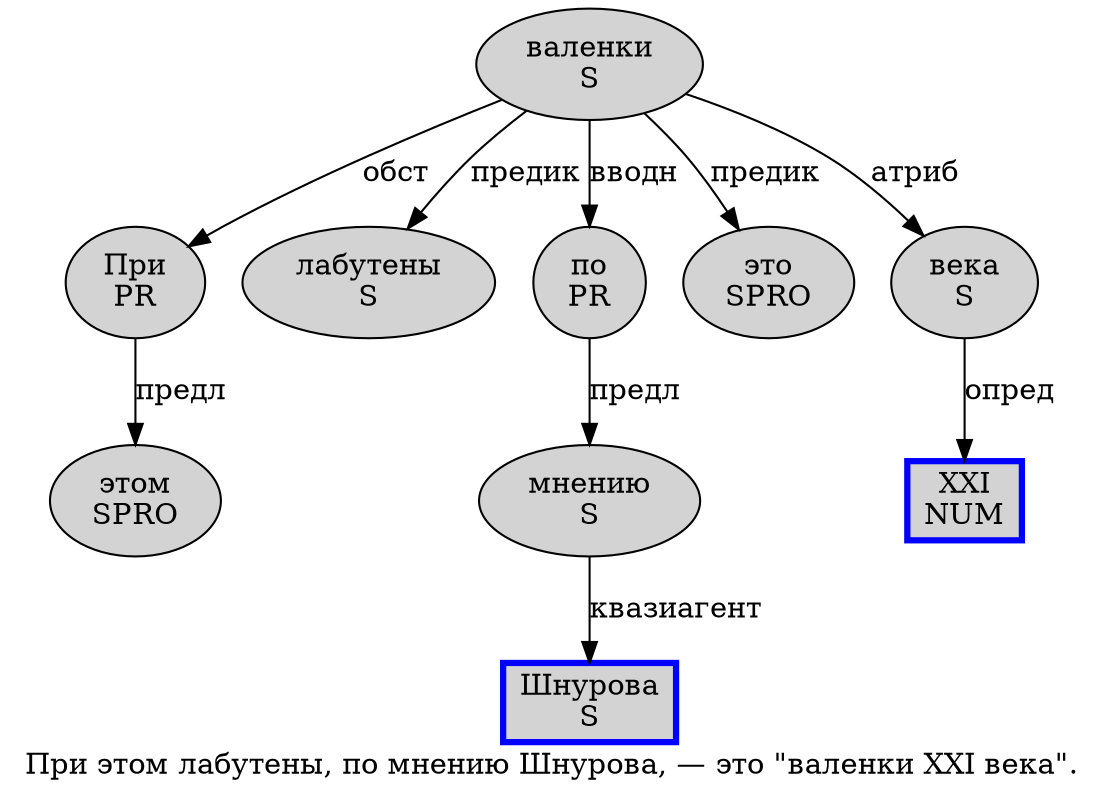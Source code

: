 digraph SENTENCE_1321 {
	graph [label="При этом лабутены, по мнению Шнурова, — это \"валенки XXI века\"."]
	node [style=filled]
		0 [label="При
PR" color="" fillcolor=lightgray penwidth=1 shape=ellipse]
		1 [label="этом
SPRO" color="" fillcolor=lightgray penwidth=1 shape=ellipse]
		2 [label="лабутены
S" color="" fillcolor=lightgray penwidth=1 shape=ellipse]
		4 [label="по
PR" color="" fillcolor=lightgray penwidth=1 shape=ellipse]
		5 [label="мнению
S" color="" fillcolor=lightgray penwidth=1 shape=ellipse]
		6 [label="Шнурова
S" color=blue fillcolor=lightgray penwidth=3 shape=box]
		9 [label="это
SPRO" color="" fillcolor=lightgray penwidth=1 shape=ellipse]
		11 [label="валенки
S" color="" fillcolor=lightgray penwidth=1 shape=ellipse]
		12 [label="XXI
NUM" color=blue fillcolor=lightgray penwidth=3 shape=box]
		13 [label="века
S" color="" fillcolor=lightgray penwidth=1 shape=ellipse]
			5 -> 6 [label="квазиагент"]
			4 -> 5 [label="предл"]
			11 -> 0 [label="обст"]
			11 -> 2 [label="предик"]
			11 -> 4 [label="вводн"]
			11 -> 9 [label="предик"]
			11 -> 13 [label="атриб"]
			13 -> 12 [label="опред"]
			0 -> 1 [label="предл"]
}